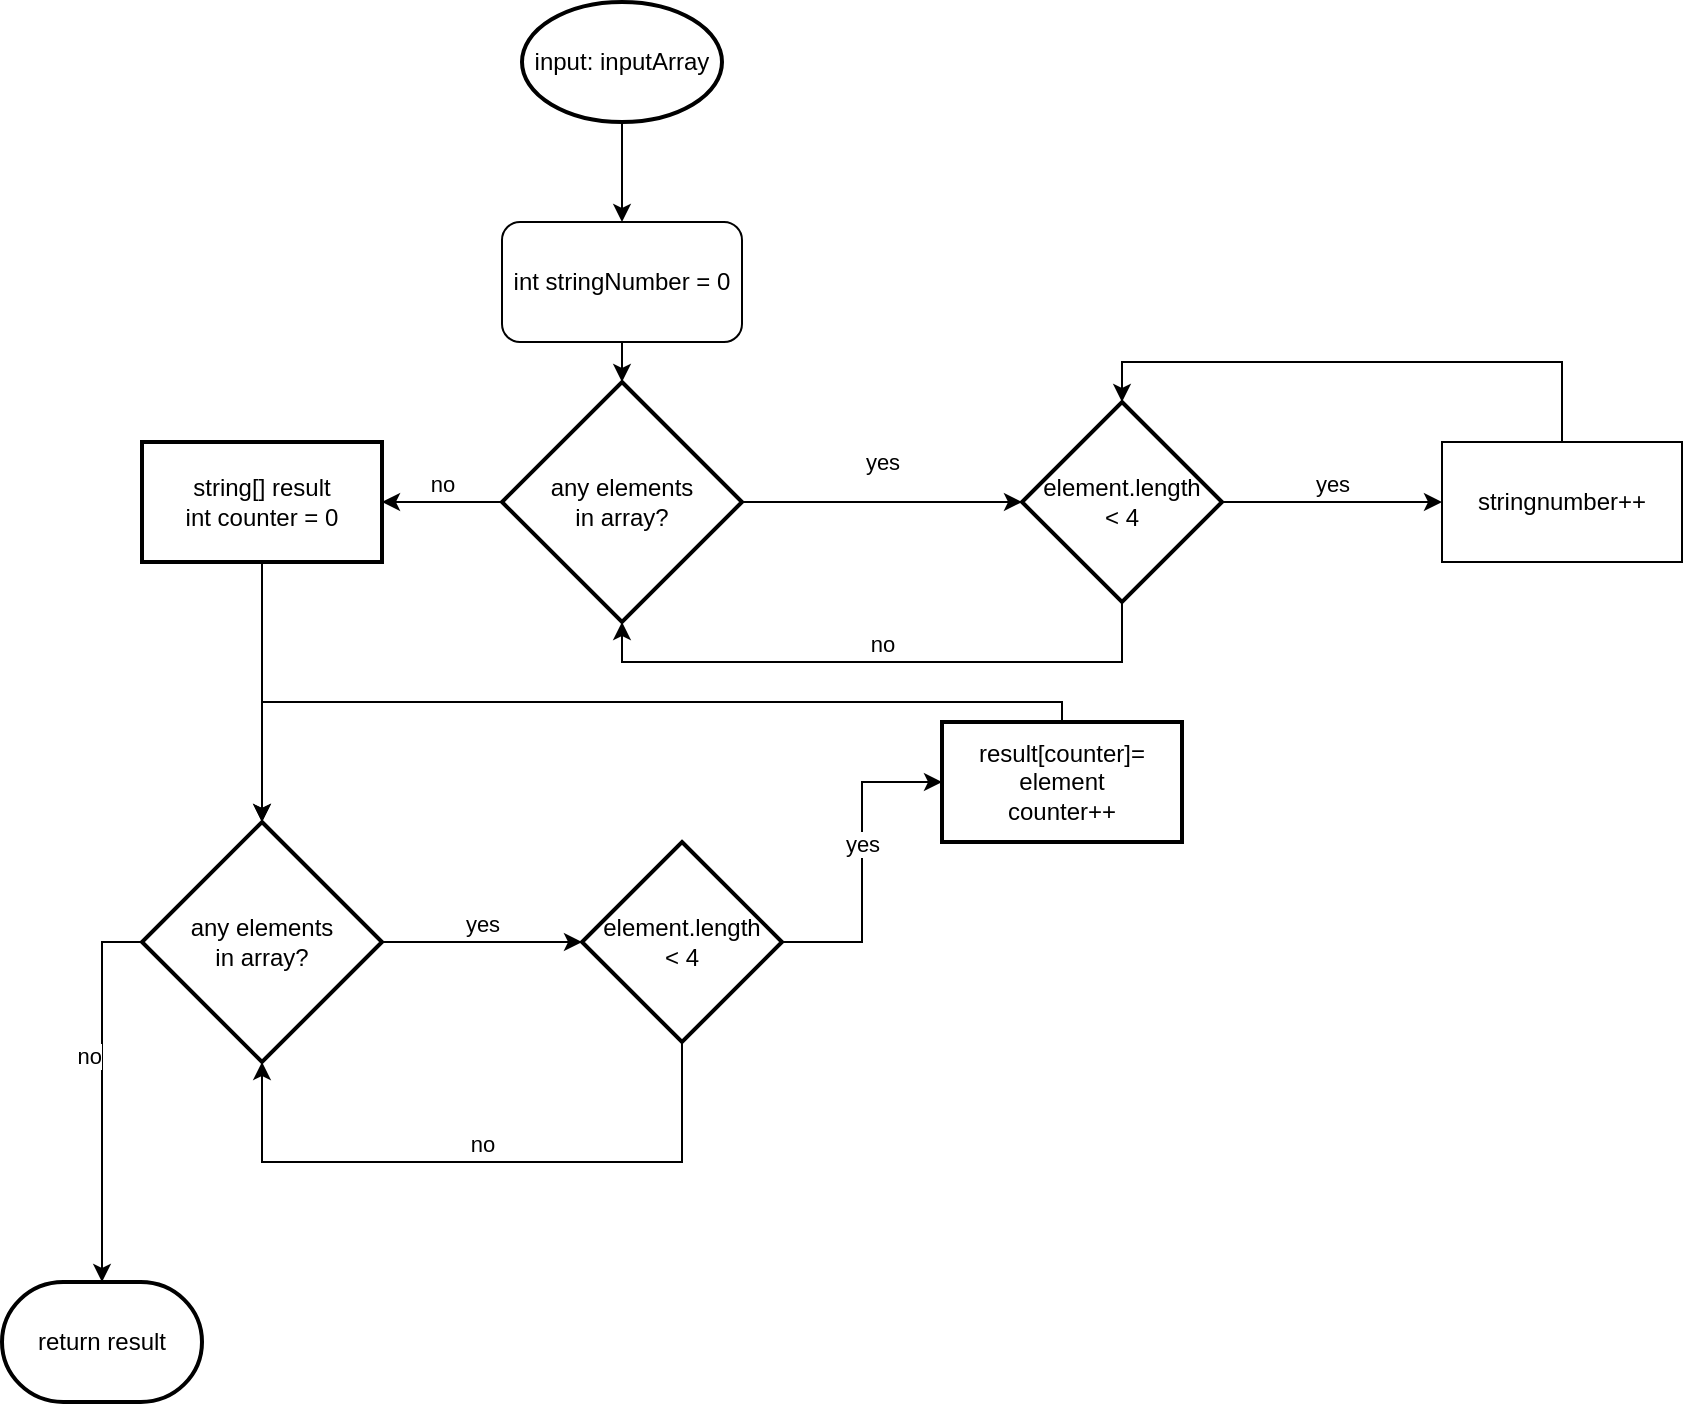 <mxfile version="20.8.16" type="device"><diagram id="C5RBs43oDa-KdzZeNtuy" name="Page-1"><mxGraphModel dx="2603" dy="3014" grid="1" gridSize="10" guides="1" tooltips="1" connect="1" arrows="1" fold="1" page="1" pageScale="1" pageWidth="827" pageHeight="1169" math="0" shadow="0"><root><mxCell id="WIyWlLk6GJQsqaUBKTNV-0"/><mxCell id="WIyWlLk6GJQsqaUBKTNV-1" parent="WIyWlLk6GJQsqaUBKTNV-0"/><mxCell id="dbV_hpoqy0cu4Gsa_Odt-5" value="" style="edgeStyle=orthogonalEdgeStyle;rounded=0;orthogonalLoop=1;jettySize=auto;html=1;entryX=0.5;entryY=0;entryDx=0;entryDy=0;" edge="1" parent="WIyWlLk6GJQsqaUBKTNV-1" source="dbV_hpoqy0cu4Gsa_Odt-1" target="dbV_hpoqy0cu4Gsa_Odt-8"><mxGeometry relative="1" as="geometry"/></mxCell><mxCell id="dbV_hpoqy0cu4Gsa_Odt-1" value="input: inputArray" style="strokeWidth=2;html=1;shape=mxgraph.flowchart.start_1;whiteSpace=wrap;" vertex="1" parent="WIyWlLk6GJQsqaUBKTNV-1"><mxGeometry x="270" y="-10" width="100" height="60" as="geometry"/></mxCell><mxCell id="dbV_hpoqy0cu4Gsa_Odt-35" value="no" style="edgeStyle=orthogonalEdgeStyle;rounded=0;orthogonalLoop=1;jettySize=auto;html=1;exitX=0;exitY=0.5;exitDx=0;exitDy=0;exitPerimeter=0;entryX=1;entryY=0.5;entryDx=0;entryDy=0;labelBorderColor=none;strokeWidth=1;labelPosition=center;verticalLabelPosition=top;align=center;verticalAlign=bottom;" edge="1" parent="WIyWlLk6GJQsqaUBKTNV-1" source="dbV_hpoqy0cu4Gsa_Odt-4" target="dbV_hpoqy0cu4Gsa_Odt-34"><mxGeometry x="0.009" relative="1" as="geometry"><mxPoint as="offset"/></mxGeometry></mxCell><mxCell id="dbV_hpoqy0cu4Gsa_Odt-4" value="any elements&lt;br&gt;in array?" style="strokeWidth=2;html=1;shape=mxgraph.flowchart.decision;whiteSpace=wrap;" vertex="1" parent="WIyWlLk6GJQsqaUBKTNV-1"><mxGeometry x="260" y="180" width="120" height="120" as="geometry"/></mxCell><mxCell id="dbV_hpoqy0cu4Gsa_Odt-10" style="edgeStyle=orthogonalEdgeStyle;rounded=0;orthogonalLoop=1;jettySize=auto;html=1;entryX=0.5;entryY=0;entryDx=0;entryDy=0;entryPerimeter=0;" edge="1" parent="WIyWlLk6GJQsqaUBKTNV-1" source="dbV_hpoqy0cu4Gsa_Odt-8" target="dbV_hpoqy0cu4Gsa_Odt-4"><mxGeometry relative="1" as="geometry"/></mxCell><mxCell id="dbV_hpoqy0cu4Gsa_Odt-8" value="int stringNumber = 0" style="rounded=1;whiteSpace=wrap;html=1;" vertex="1" parent="WIyWlLk6GJQsqaUBKTNV-1"><mxGeometry x="260" y="100" width="120" height="60" as="geometry"/></mxCell><mxCell id="dbV_hpoqy0cu4Gsa_Odt-29" style="edgeStyle=orthogonalEdgeStyle;rounded=0;orthogonalLoop=1;jettySize=auto;html=1;entryX=0.5;entryY=0;entryDx=0;entryDy=0;entryPerimeter=0;labelBorderColor=none;strokeWidth=1;" edge="1" parent="WIyWlLk6GJQsqaUBKTNV-1" source="dbV_hpoqy0cu4Gsa_Odt-11" target="dbV_hpoqy0cu4Gsa_Odt-12"><mxGeometry relative="1" as="geometry"><Array as="points"><mxPoint x="790" y="170"/><mxPoint x="570" y="170"/></Array></mxGeometry></mxCell><mxCell id="dbV_hpoqy0cu4Gsa_Odt-11" value="stringnumber++" style="rounded=0;whiteSpace=wrap;html=1;" vertex="1" parent="WIyWlLk6GJQsqaUBKTNV-1"><mxGeometry x="730" y="210" width="120" height="60" as="geometry"/></mxCell><mxCell id="dbV_hpoqy0cu4Gsa_Odt-28" value="yes" style="edgeStyle=orthogonalEdgeStyle;rounded=0;orthogonalLoop=1;jettySize=auto;html=1;entryX=0;entryY=0.5;entryDx=0;entryDy=0;labelBorderColor=none;strokeWidth=1;labelPosition=center;verticalLabelPosition=top;align=center;verticalAlign=bottom;" edge="1" parent="WIyWlLk6GJQsqaUBKTNV-1" source="dbV_hpoqy0cu4Gsa_Odt-12" target="dbV_hpoqy0cu4Gsa_Odt-11"><mxGeometry relative="1" as="geometry"/></mxCell><mxCell id="dbV_hpoqy0cu4Gsa_Odt-33" value="no" style="edgeStyle=orthogonalEdgeStyle;rounded=0;orthogonalLoop=1;jettySize=auto;html=1;entryX=0.5;entryY=1;entryDx=0;entryDy=0;entryPerimeter=0;labelBorderColor=none;strokeWidth=1;labelPosition=center;verticalLabelPosition=top;align=center;verticalAlign=bottom;exitX=0.5;exitY=1;exitDx=0;exitDy=0;exitPerimeter=0;" edge="1" parent="WIyWlLk6GJQsqaUBKTNV-1" source="dbV_hpoqy0cu4Gsa_Odt-12" target="dbV_hpoqy0cu4Gsa_Odt-4"><mxGeometry relative="1" as="geometry"><Array as="points"><mxPoint x="570" y="320"/><mxPoint x="320" y="320"/></Array></mxGeometry></mxCell><mxCell id="dbV_hpoqy0cu4Gsa_Odt-12" value="element.length&lt;br&gt;&amp;lt; 4" style="strokeWidth=2;html=1;shape=mxgraph.flowchart.decision;whiteSpace=wrap;" vertex="1" parent="WIyWlLk6GJQsqaUBKTNV-1"><mxGeometry x="520" y="190" width="100" height="100" as="geometry"/></mxCell><mxCell id="dbV_hpoqy0cu4Gsa_Odt-14" value="&lt;p&gt;yes&lt;/p&gt;" style="endArrow=classic;html=1;rounded=0;exitX=1;exitY=0.5;exitDx=0;exitDy=0;exitPerimeter=0;entryX=0;entryY=0.5;entryDx=0;entryDy=0;entryPerimeter=0;labelPosition=center;verticalLabelPosition=top;align=center;verticalAlign=bottom;" edge="1" parent="WIyWlLk6GJQsqaUBKTNV-1" source="dbV_hpoqy0cu4Gsa_Odt-4" target="dbV_hpoqy0cu4Gsa_Odt-12"><mxGeometry relative="1" as="geometry"><mxPoint x="290" y="470" as="sourcePoint"/><mxPoint x="390" y="470" as="targetPoint"/></mxGeometry></mxCell><mxCell id="dbV_hpoqy0cu4Gsa_Odt-37" style="edgeStyle=orthogonalEdgeStyle;rounded=0;orthogonalLoop=1;jettySize=auto;html=1;entryX=0.5;entryY=0;entryDx=0;entryDy=0;entryPerimeter=0;labelBorderColor=none;strokeWidth=1;" edge="1" parent="WIyWlLk6GJQsqaUBKTNV-1" source="dbV_hpoqy0cu4Gsa_Odt-34" target="dbV_hpoqy0cu4Gsa_Odt-36"><mxGeometry relative="1" as="geometry"/></mxCell><mxCell id="dbV_hpoqy0cu4Gsa_Odt-34" value="string[] result&lt;br&gt;int counter = 0" style="whiteSpace=wrap;html=1;strokeWidth=2;" vertex="1" parent="WIyWlLk6GJQsqaUBKTNV-1"><mxGeometry x="80" y="210" width="120" height="60" as="geometry"/></mxCell><mxCell id="dbV_hpoqy0cu4Gsa_Odt-39" value="yes" style="edgeStyle=orthogonalEdgeStyle;rounded=0;orthogonalLoop=1;jettySize=auto;html=1;exitX=1;exitY=0.5;exitDx=0;exitDy=0;exitPerimeter=0;entryX=0;entryY=0.5;entryDx=0;entryDy=0;entryPerimeter=0;labelBorderColor=none;strokeWidth=1;labelPosition=center;verticalLabelPosition=top;align=center;verticalAlign=bottom;" edge="1" parent="WIyWlLk6GJQsqaUBKTNV-1" source="dbV_hpoqy0cu4Gsa_Odt-36" target="dbV_hpoqy0cu4Gsa_Odt-38"><mxGeometry relative="1" as="geometry"/></mxCell><mxCell id="dbV_hpoqy0cu4Gsa_Odt-45" style="edgeStyle=orthogonalEdgeStyle;rounded=0;orthogonalLoop=1;jettySize=auto;html=1;labelBorderColor=none;strokeWidth=1;" edge="1" parent="WIyWlLk6GJQsqaUBKTNV-1" source="dbV_hpoqy0cu4Gsa_Odt-36"><mxGeometry relative="1" as="geometry"><mxPoint x="60" y="630" as="targetPoint"/></mxGeometry></mxCell><mxCell id="dbV_hpoqy0cu4Gsa_Odt-48" value="no" style="edgeLabel;html=1;align=right;verticalAlign=middle;resizable=0;points=[];labelPosition=left;verticalLabelPosition=middle;" vertex="1" connectable="0" parent="dbV_hpoqy0cu4Gsa_Odt-45"><mxGeometry x="-0.193" relative="1" as="geometry"><mxPoint as="offset"/></mxGeometry></mxCell><mxCell id="dbV_hpoqy0cu4Gsa_Odt-36" value="any elements&lt;br&gt;in array?" style="strokeWidth=2;html=1;shape=mxgraph.flowchart.decision;whiteSpace=wrap;" vertex="1" parent="WIyWlLk6GJQsqaUBKTNV-1"><mxGeometry x="80" y="400" width="120" height="120" as="geometry"/></mxCell><mxCell id="dbV_hpoqy0cu4Gsa_Odt-41" value="yes" style="edgeStyle=orthogonalEdgeStyle;rounded=0;orthogonalLoop=1;jettySize=auto;html=1;labelBorderColor=none;strokeWidth=1;labelPosition=center;verticalLabelPosition=top;align=center;verticalAlign=bottom;" edge="1" parent="WIyWlLk6GJQsqaUBKTNV-1" source="dbV_hpoqy0cu4Gsa_Odt-38" target="dbV_hpoqy0cu4Gsa_Odt-40"><mxGeometry relative="1" as="geometry"/></mxCell><mxCell id="dbV_hpoqy0cu4Gsa_Odt-44" value="no" style="edgeStyle=orthogonalEdgeStyle;rounded=0;orthogonalLoop=1;jettySize=auto;html=1;labelBorderColor=none;strokeWidth=1;entryX=0.5;entryY=1;entryDx=0;entryDy=0;entryPerimeter=0;labelPosition=center;verticalLabelPosition=top;align=center;verticalAlign=bottom;" edge="1" parent="WIyWlLk6GJQsqaUBKTNV-1" source="dbV_hpoqy0cu4Gsa_Odt-38" target="dbV_hpoqy0cu4Gsa_Odt-36"><mxGeometry relative="1" as="geometry"><mxPoint x="140" y="560" as="targetPoint"/><Array as="points"><mxPoint x="350" y="570"/><mxPoint x="140" y="570"/></Array></mxGeometry></mxCell><mxCell id="dbV_hpoqy0cu4Gsa_Odt-38" value="element.length&lt;br&gt;&amp;lt; 4" style="strokeWidth=2;html=1;shape=mxgraph.flowchart.decision;whiteSpace=wrap;" vertex="1" parent="WIyWlLk6GJQsqaUBKTNV-1"><mxGeometry x="300" y="410" width="100" height="100" as="geometry"/></mxCell><mxCell id="dbV_hpoqy0cu4Gsa_Odt-43" style="edgeStyle=orthogonalEdgeStyle;rounded=0;orthogonalLoop=1;jettySize=auto;html=1;labelBorderColor=none;strokeWidth=1;" edge="1" parent="WIyWlLk6GJQsqaUBKTNV-1" source="dbV_hpoqy0cu4Gsa_Odt-40"><mxGeometry relative="1" as="geometry"><mxPoint x="140" y="400" as="targetPoint"/><Array as="points"><mxPoint x="540" y="340"/><mxPoint x="140" y="340"/></Array></mxGeometry></mxCell><mxCell id="dbV_hpoqy0cu4Gsa_Odt-40" value="result[counter]= element&lt;br&gt;counter++" style="whiteSpace=wrap;html=1;strokeWidth=2;" vertex="1" parent="WIyWlLk6GJQsqaUBKTNV-1"><mxGeometry x="480" y="350" width="120" height="60" as="geometry"/></mxCell><mxCell id="dbV_hpoqy0cu4Gsa_Odt-46" value="return result" style="strokeWidth=2;html=1;shape=mxgraph.flowchart.terminator;whiteSpace=wrap;" vertex="1" parent="WIyWlLk6GJQsqaUBKTNV-1"><mxGeometry x="10" y="630" width="100" height="60" as="geometry"/></mxCell></root></mxGraphModel></diagram></mxfile>